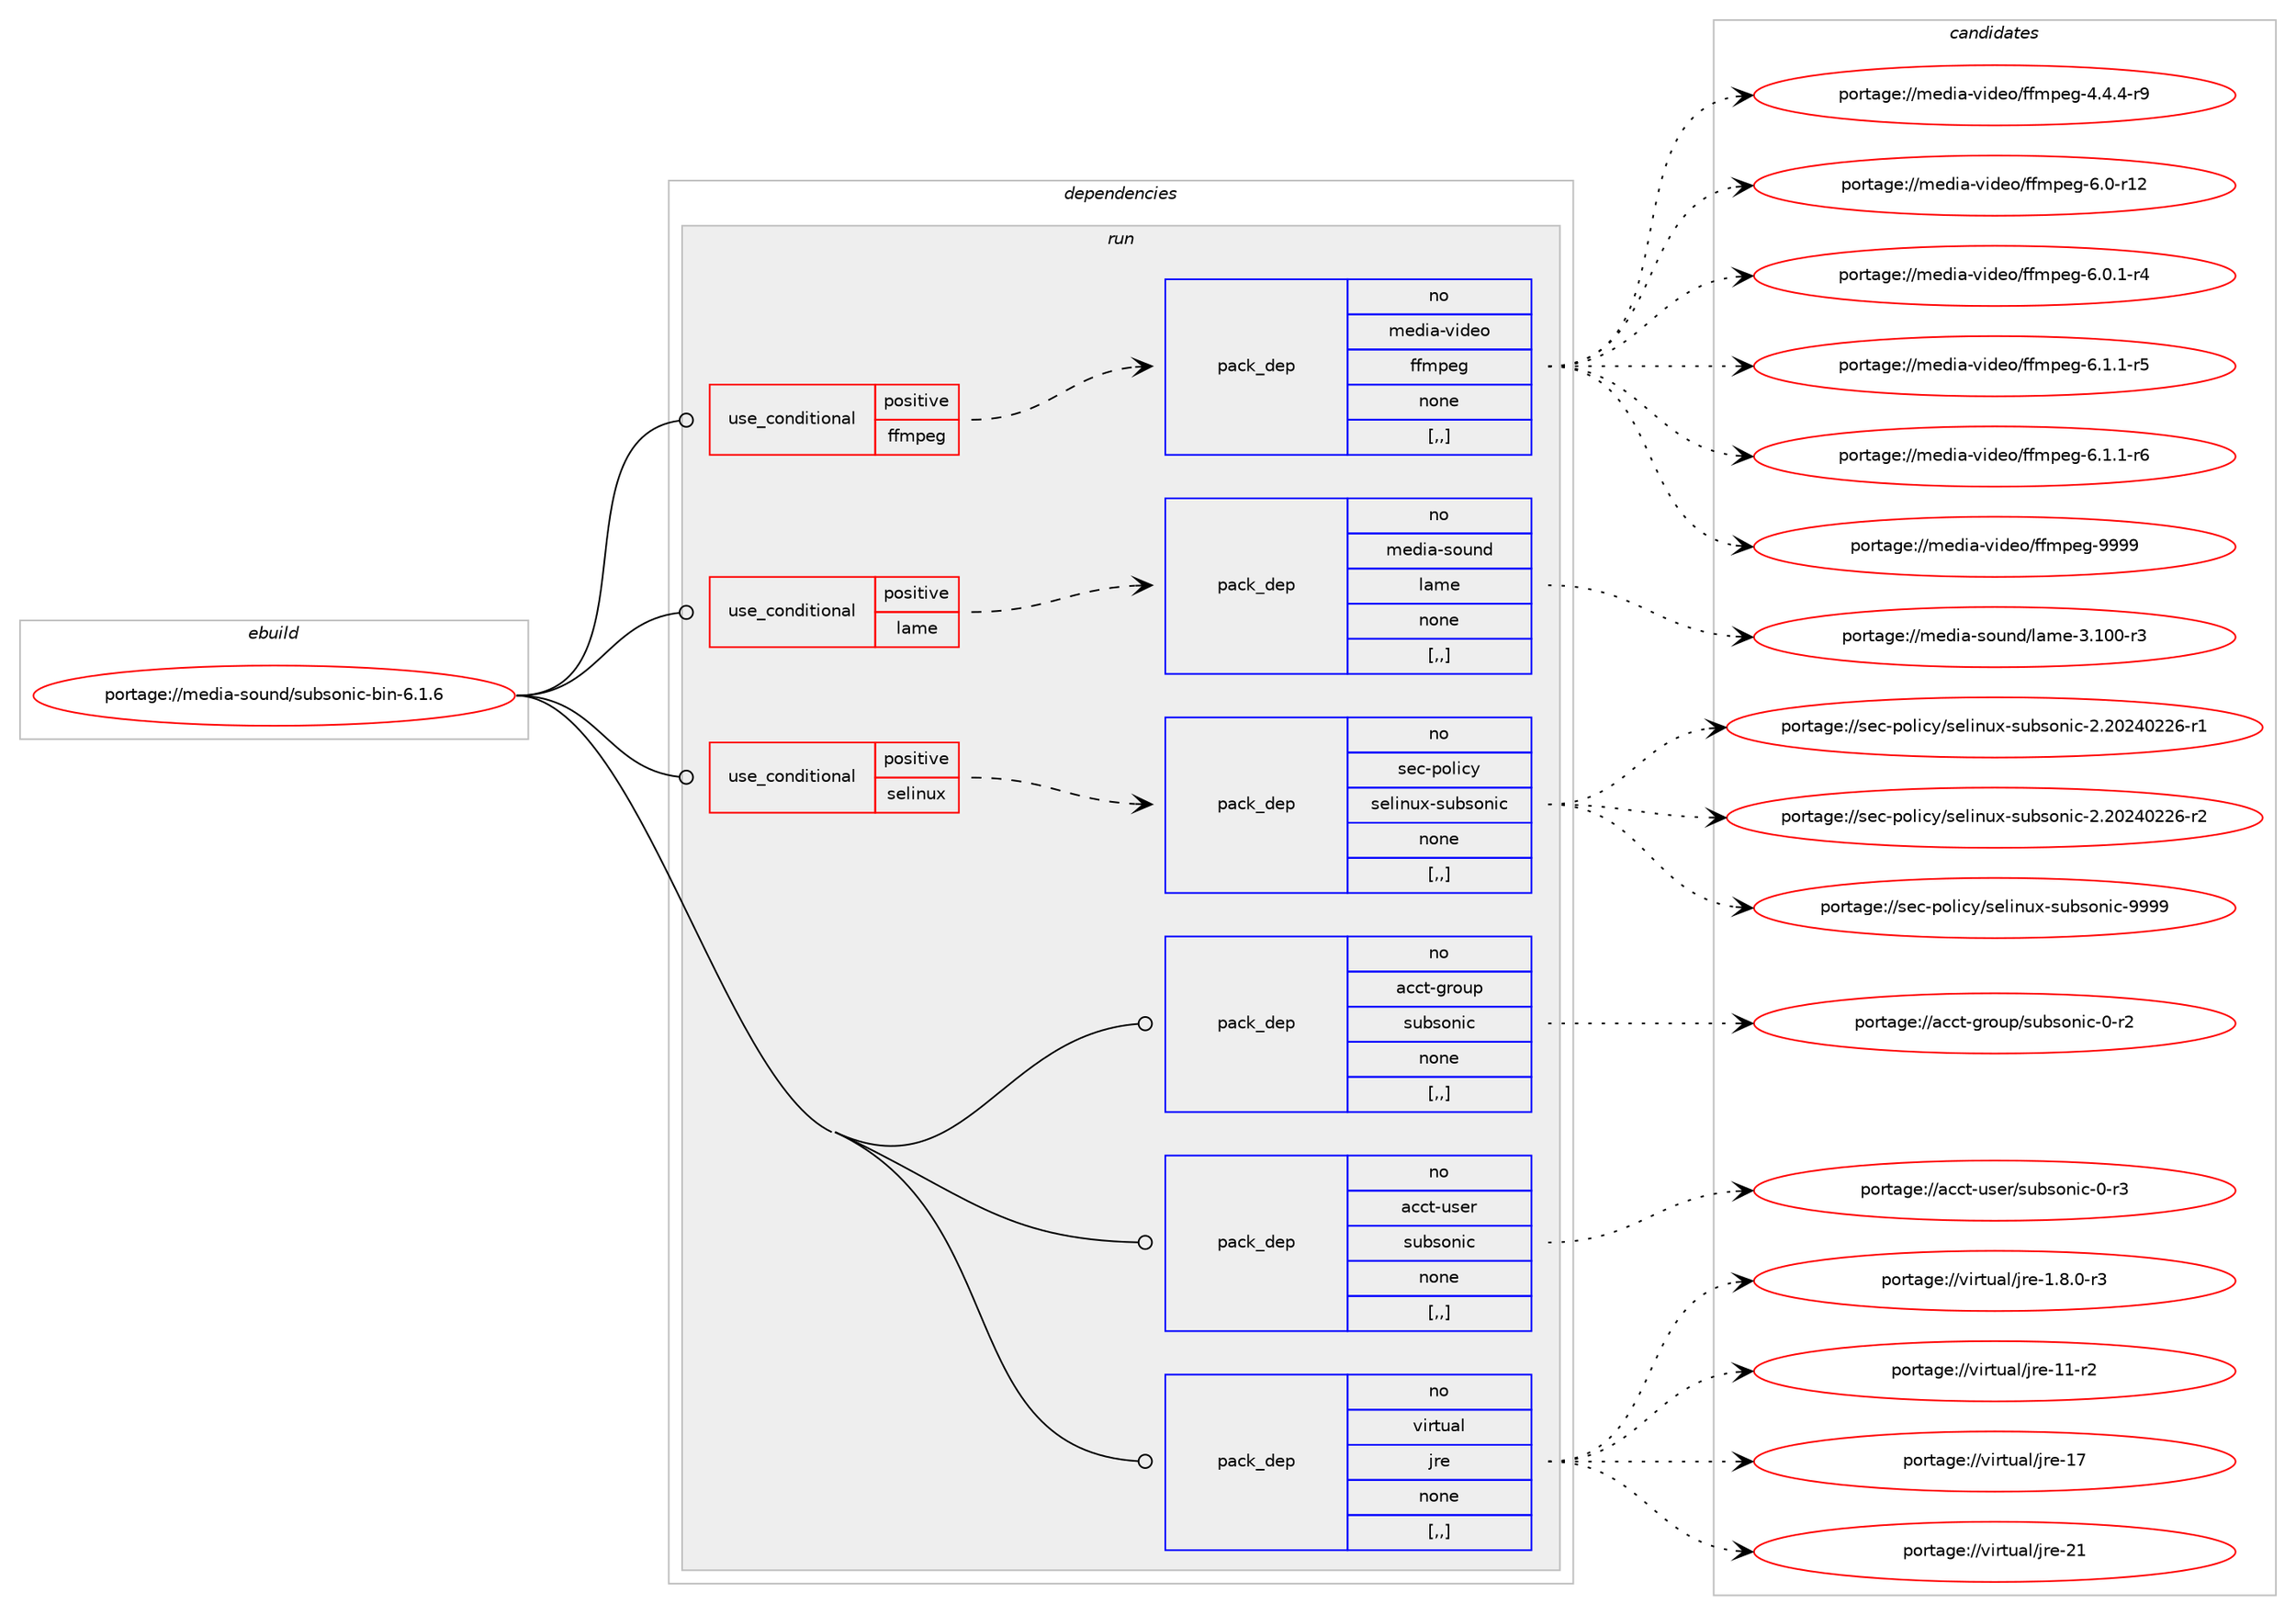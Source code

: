 digraph prolog {

# *************
# Graph options
# *************

newrank=true;
concentrate=true;
compound=true;
graph [rankdir=LR,fontname=Helvetica,fontsize=10,ranksep=1.5];#, ranksep=2.5, nodesep=0.2];
edge  [arrowhead=vee];
node  [fontname=Helvetica,fontsize=10];

# **********
# The ebuild
# **********

subgraph cluster_leftcol {
color=gray;
rank=same;
label=<<i>ebuild</i>>;
id [label="portage://media-sound/subsonic-bin-6.1.6", color=red, width=4, href="../media-sound/subsonic-bin-6.1.6.svg"];
}

# ****************
# The dependencies
# ****************

subgraph cluster_midcol {
color=gray;
label=<<i>dependencies</i>>;
subgraph cluster_compile {
fillcolor="#eeeeee";
style=filled;
label=<<i>compile</i>>;
}
subgraph cluster_compileandrun {
fillcolor="#eeeeee";
style=filled;
label=<<i>compile and run</i>>;
}
subgraph cluster_run {
fillcolor="#eeeeee";
style=filled;
label=<<i>run</i>>;
subgraph cond79904 {
dependency314832 [label=<<TABLE BORDER="0" CELLBORDER="1" CELLSPACING="0" CELLPADDING="4"><TR><TD ROWSPAN="3" CELLPADDING="10">use_conditional</TD></TR><TR><TD>positive</TD></TR><TR><TD>ffmpeg</TD></TR></TABLE>>, shape=none, color=red];
subgraph pack232507 {
dependency314833 [label=<<TABLE BORDER="0" CELLBORDER="1" CELLSPACING="0" CELLPADDING="4" WIDTH="220"><TR><TD ROWSPAN="6" CELLPADDING="30">pack_dep</TD></TR><TR><TD WIDTH="110">no</TD></TR><TR><TD>media-video</TD></TR><TR><TD>ffmpeg</TD></TR><TR><TD>none</TD></TR><TR><TD>[,,]</TD></TR></TABLE>>, shape=none, color=blue];
}
dependency314832:e -> dependency314833:w [weight=20,style="dashed",arrowhead="vee"];
}
id:e -> dependency314832:w [weight=20,style="solid",arrowhead="odot"];
subgraph cond79905 {
dependency314834 [label=<<TABLE BORDER="0" CELLBORDER="1" CELLSPACING="0" CELLPADDING="4"><TR><TD ROWSPAN="3" CELLPADDING="10">use_conditional</TD></TR><TR><TD>positive</TD></TR><TR><TD>lame</TD></TR></TABLE>>, shape=none, color=red];
subgraph pack232508 {
dependency314835 [label=<<TABLE BORDER="0" CELLBORDER="1" CELLSPACING="0" CELLPADDING="4" WIDTH="220"><TR><TD ROWSPAN="6" CELLPADDING="30">pack_dep</TD></TR><TR><TD WIDTH="110">no</TD></TR><TR><TD>media-sound</TD></TR><TR><TD>lame</TD></TR><TR><TD>none</TD></TR><TR><TD>[,,]</TD></TR></TABLE>>, shape=none, color=blue];
}
dependency314834:e -> dependency314835:w [weight=20,style="dashed",arrowhead="vee"];
}
id:e -> dependency314834:w [weight=20,style="solid",arrowhead="odot"];
subgraph cond79906 {
dependency314836 [label=<<TABLE BORDER="0" CELLBORDER="1" CELLSPACING="0" CELLPADDING="4"><TR><TD ROWSPAN="3" CELLPADDING="10">use_conditional</TD></TR><TR><TD>positive</TD></TR><TR><TD>selinux</TD></TR></TABLE>>, shape=none, color=red];
subgraph pack232509 {
dependency314837 [label=<<TABLE BORDER="0" CELLBORDER="1" CELLSPACING="0" CELLPADDING="4" WIDTH="220"><TR><TD ROWSPAN="6" CELLPADDING="30">pack_dep</TD></TR><TR><TD WIDTH="110">no</TD></TR><TR><TD>sec-policy</TD></TR><TR><TD>selinux-subsonic</TD></TR><TR><TD>none</TD></TR><TR><TD>[,,]</TD></TR></TABLE>>, shape=none, color=blue];
}
dependency314836:e -> dependency314837:w [weight=20,style="dashed",arrowhead="vee"];
}
id:e -> dependency314836:w [weight=20,style="solid",arrowhead="odot"];
subgraph pack232510 {
dependency314838 [label=<<TABLE BORDER="0" CELLBORDER="1" CELLSPACING="0" CELLPADDING="4" WIDTH="220"><TR><TD ROWSPAN="6" CELLPADDING="30">pack_dep</TD></TR><TR><TD WIDTH="110">no</TD></TR><TR><TD>acct-group</TD></TR><TR><TD>subsonic</TD></TR><TR><TD>none</TD></TR><TR><TD>[,,]</TD></TR></TABLE>>, shape=none, color=blue];
}
id:e -> dependency314838:w [weight=20,style="solid",arrowhead="odot"];
subgraph pack232511 {
dependency314839 [label=<<TABLE BORDER="0" CELLBORDER="1" CELLSPACING="0" CELLPADDING="4" WIDTH="220"><TR><TD ROWSPAN="6" CELLPADDING="30">pack_dep</TD></TR><TR><TD WIDTH="110">no</TD></TR><TR><TD>acct-user</TD></TR><TR><TD>subsonic</TD></TR><TR><TD>none</TD></TR><TR><TD>[,,]</TD></TR></TABLE>>, shape=none, color=blue];
}
id:e -> dependency314839:w [weight=20,style="solid",arrowhead="odot"];
subgraph pack232512 {
dependency314840 [label=<<TABLE BORDER="0" CELLBORDER="1" CELLSPACING="0" CELLPADDING="4" WIDTH="220"><TR><TD ROWSPAN="6" CELLPADDING="30">pack_dep</TD></TR><TR><TD WIDTH="110">no</TD></TR><TR><TD>virtual</TD></TR><TR><TD>jre</TD></TR><TR><TD>none</TD></TR><TR><TD>[,,]</TD></TR></TABLE>>, shape=none, color=blue];
}
id:e -> dependency314840:w [weight=20,style="solid",arrowhead="odot"];
}
}

# **************
# The candidates
# **************

subgraph cluster_choices {
rank=same;
color=gray;
label=<<i>candidates</i>>;

subgraph choice232507 {
color=black;
nodesep=1;
choice1091011001059745118105100101111471021021091121011034552465246524511457 [label="portage://media-video/ffmpeg-4.4.4-r9", color=red, width=4,href="../media-video/ffmpeg-4.4.4-r9.svg"];
choice10910110010597451181051001011114710210210911210110345544648451144950 [label="portage://media-video/ffmpeg-6.0-r12", color=red, width=4,href="../media-video/ffmpeg-6.0-r12.svg"];
choice1091011001059745118105100101111471021021091121011034554464846494511452 [label="portage://media-video/ffmpeg-6.0.1-r4", color=red, width=4,href="../media-video/ffmpeg-6.0.1-r4.svg"];
choice1091011001059745118105100101111471021021091121011034554464946494511453 [label="portage://media-video/ffmpeg-6.1.1-r5", color=red, width=4,href="../media-video/ffmpeg-6.1.1-r5.svg"];
choice1091011001059745118105100101111471021021091121011034554464946494511454 [label="portage://media-video/ffmpeg-6.1.1-r6", color=red, width=4,href="../media-video/ffmpeg-6.1.1-r6.svg"];
choice1091011001059745118105100101111471021021091121011034557575757 [label="portage://media-video/ffmpeg-9999", color=red, width=4,href="../media-video/ffmpeg-9999.svg"];
dependency314833:e -> choice1091011001059745118105100101111471021021091121011034552465246524511457:w [style=dotted,weight="100"];
dependency314833:e -> choice10910110010597451181051001011114710210210911210110345544648451144950:w [style=dotted,weight="100"];
dependency314833:e -> choice1091011001059745118105100101111471021021091121011034554464846494511452:w [style=dotted,weight="100"];
dependency314833:e -> choice1091011001059745118105100101111471021021091121011034554464946494511453:w [style=dotted,weight="100"];
dependency314833:e -> choice1091011001059745118105100101111471021021091121011034554464946494511454:w [style=dotted,weight="100"];
dependency314833:e -> choice1091011001059745118105100101111471021021091121011034557575757:w [style=dotted,weight="100"];
}
subgraph choice232508 {
color=black;
nodesep=1;
choice109101100105974511511111711010047108971091014551464948484511451 [label="portage://media-sound/lame-3.100-r3", color=red, width=4,href="../media-sound/lame-3.100-r3.svg"];
dependency314835:e -> choice109101100105974511511111711010047108971091014551464948484511451:w [style=dotted,weight="100"];
}
subgraph choice232509 {
color=black;
nodesep=1;
choice1151019945112111108105991214711510110810511011712045115117981151111101059945504650485052485050544511449 [label="portage://sec-policy/selinux-subsonic-2.20240226-r1", color=red, width=4,href="../sec-policy/selinux-subsonic-2.20240226-r1.svg"];
choice1151019945112111108105991214711510110810511011712045115117981151111101059945504650485052485050544511450 [label="portage://sec-policy/selinux-subsonic-2.20240226-r2", color=red, width=4,href="../sec-policy/selinux-subsonic-2.20240226-r2.svg"];
choice115101994511211110810599121471151011081051101171204511511798115111110105994557575757 [label="portage://sec-policy/selinux-subsonic-9999", color=red, width=4,href="../sec-policy/selinux-subsonic-9999.svg"];
dependency314837:e -> choice1151019945112111108105991214711510110810511011712045115117981151111101059945504650485052485050544511449:w [style=dotted,weight="100"];
dependency314837:e -> choice1151019945112111108105991214711510110810511011712045115117981151111101059945504650485052485050544511450:w [style=dotted,weight="100"];
dependency314837:e -> choice115101994511211110810599121471151011081051101171204511511798115111110105994557575757:w [style=dotted,weight="100"];
}
subgraph choice232510 {
color=black;
nodesep=1;
choice9799991164510311411111711247115117981151111101059945484511450 [label="portage://acct-group/subsonic-0-r2", color=red, width=4,href="../acct-group/subsonic-0-r2.svg"];
dependency314838:e -> choice9799991164510311411111711247115117981151111101059945484511450:w [style=dotted,weight="100"];
}
subgraph choice232511 {
color=black;
nodesep=1;
choice9799991164511711510111447115117981151111101059945484511451 [label="portage://acct-user/subsonic-0-r3", color=red, width=4,href="../acct-user/subsonic-0-r3.svg"];
dependency314839:e -> choice9799991164511711510111447115117981151111101059945484511451:w [style=dotted,weight="100"];
}
subgraph choice232512 {
color=black;
nodesep=1;
choice11810511411611797108471061141014549465646484511451 [label="portage://virtual/jre-1.8.0-r3", color=red, width=4,href="../virtual/jre-1.8.0-r3.svg"];
choice11810511411611797108471061141014549494511450 [label="portage://virtual/jre-11-r2", color=red, width=4,href="../virtual/jre-11-r2.svg"];
choice1181051141161179710847106114101454955 [label="portage://virtual/jre-17", color=red, width=4,href="../virtual/jre-17.svg"];
choice1181051141161179710847106114101455049 [label="portage://virtual/jre-21", color=red, width=4,href="../virtual/jre-21.svg"];
dependency314840:e -> choice11810511411611797108471061141014549465646484511451:w [style=dotted,weight="100"];
dependency314840:e -> choice11810511411611797108471061141014549494511450:w [style=dotted,weight="100"];
dependency314840:e -> choice1181051141161179710847106114101454955:w [style=dotted,weight="100"];
dependency314840:e -> choice1181051141161179710847106114101455049:w [style=dotted,weight="100"];
}
}

}
